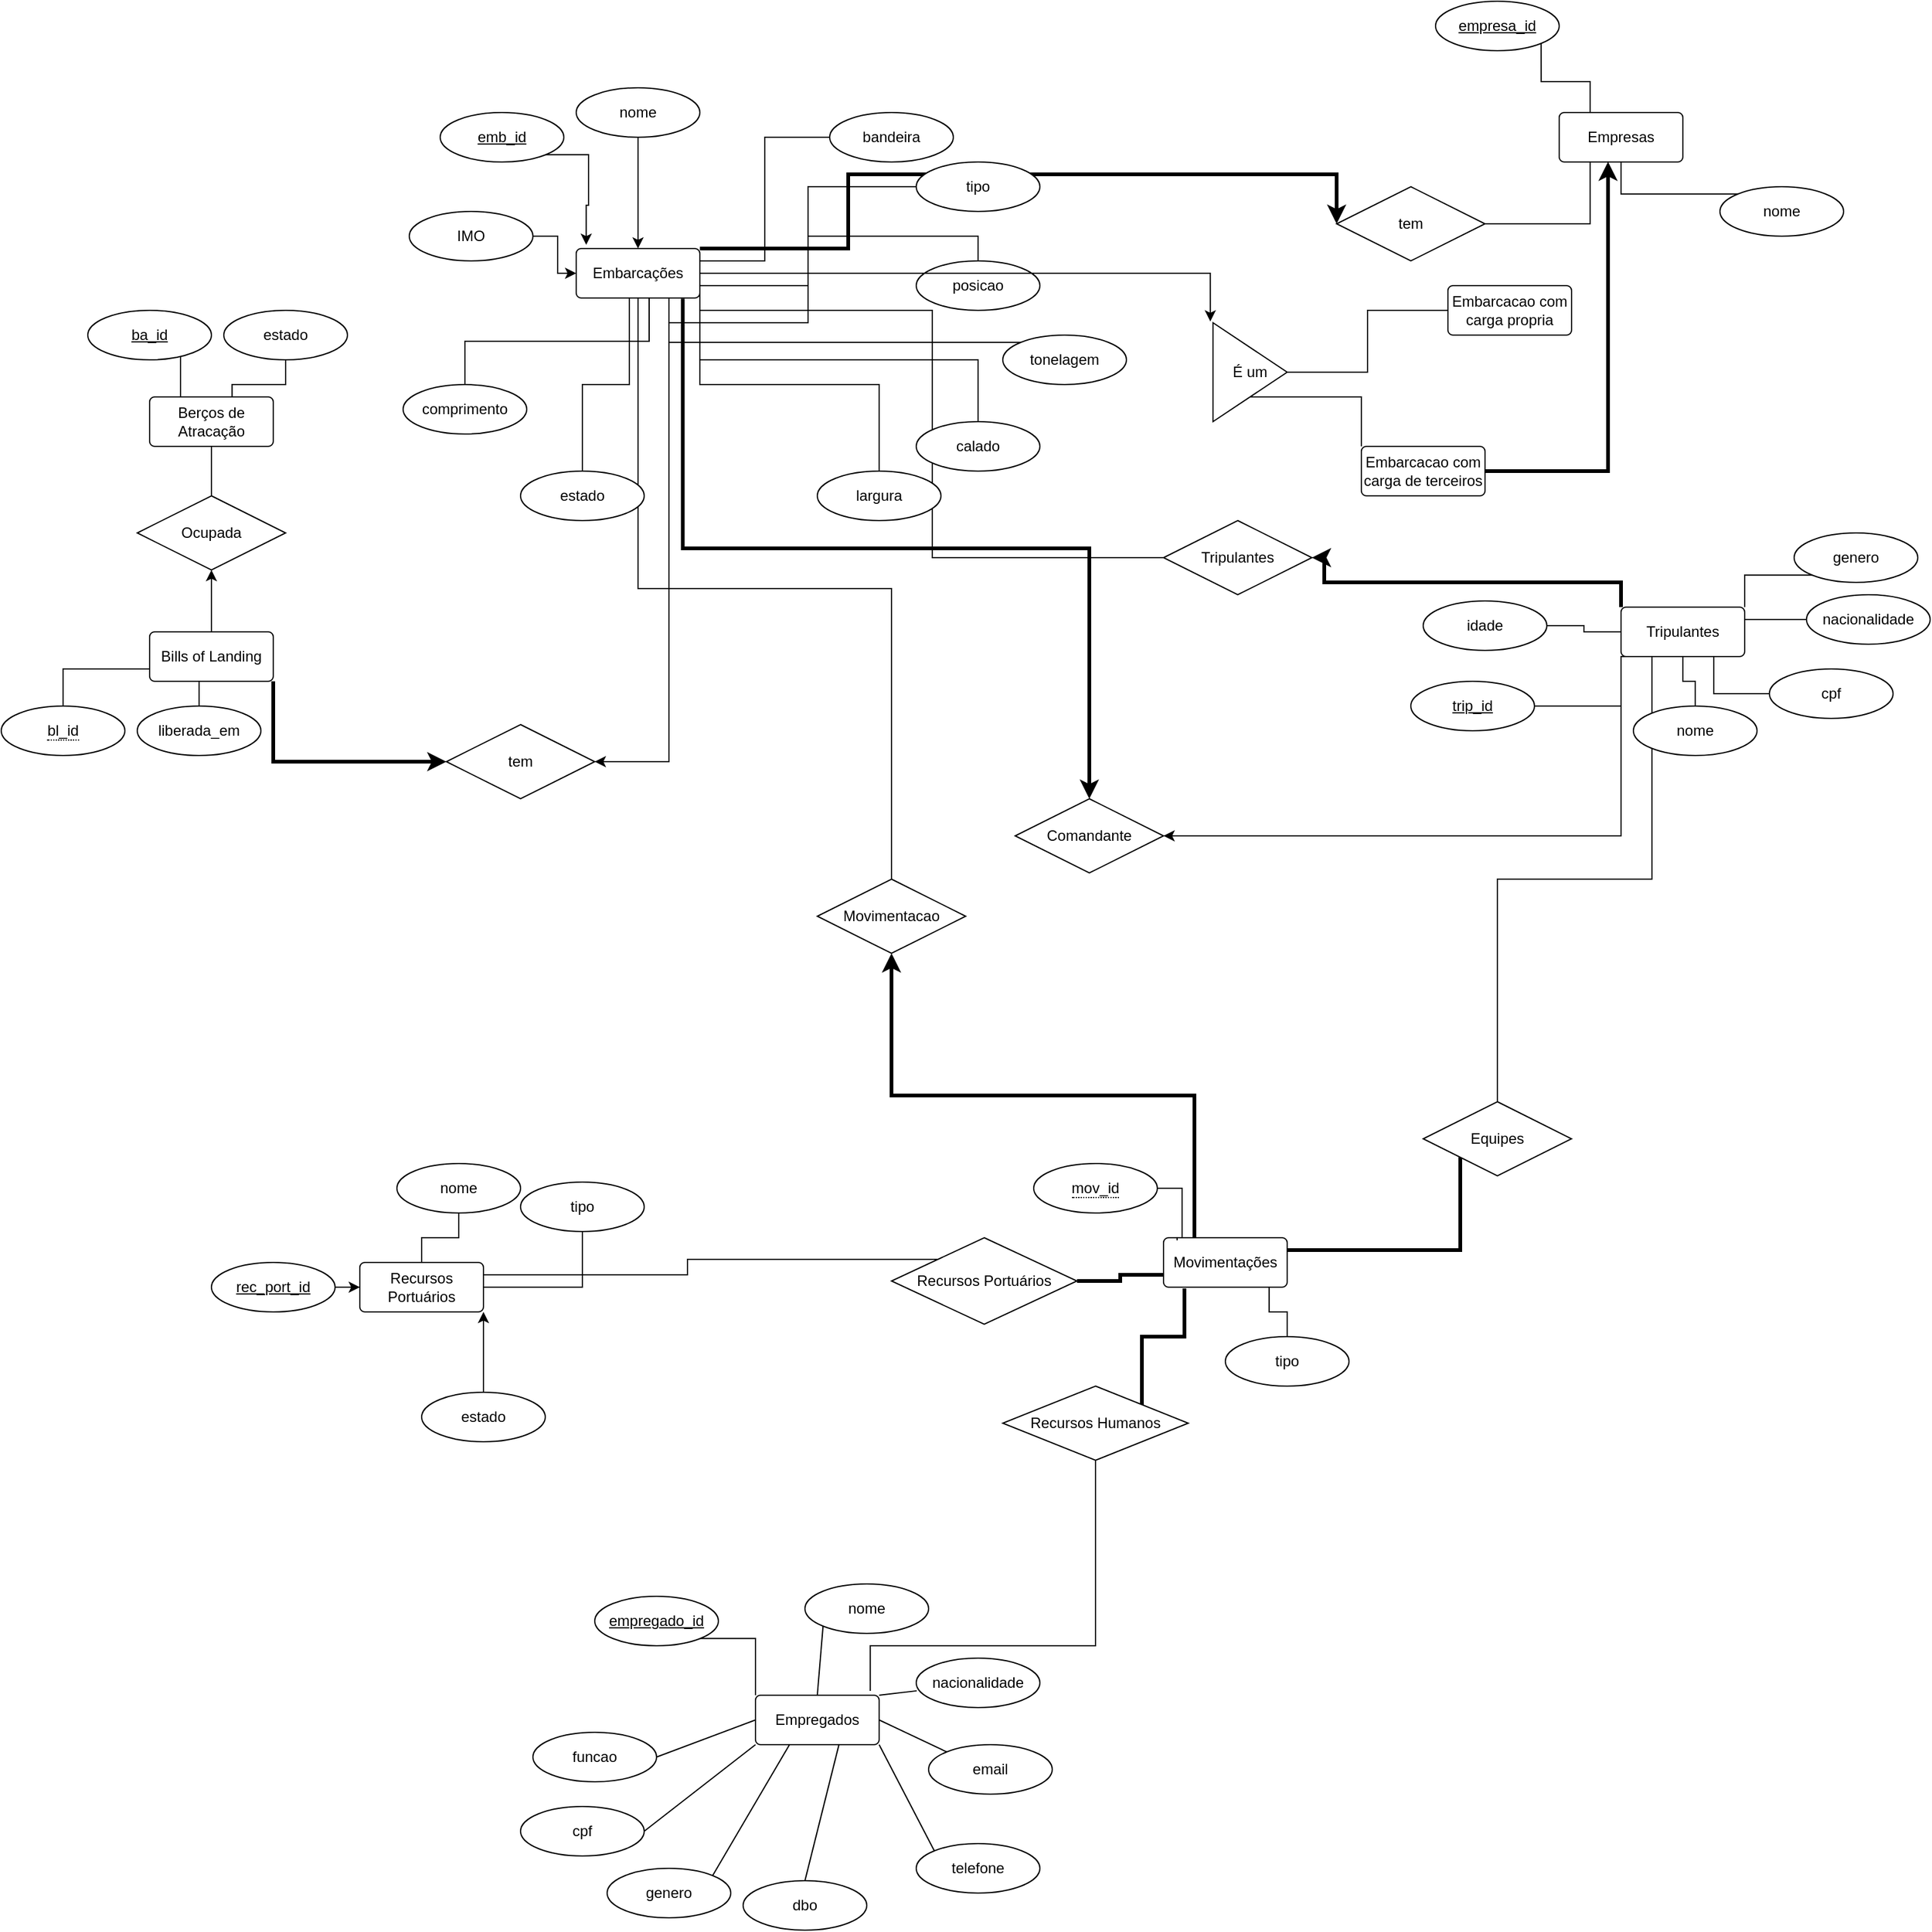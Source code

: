 <mxfile version="22.0.6" type="google">
  <diagram id="R2lEEEUBdFMjLlhIrx00" name="Page-1">
    <mxGraphModel grid="1" page="1" gridSize="10" guides="1" tooltips="1" connect="1" arrows="1" fold="1" pageScale="1" pageWidth="850" pageHeight="1100" math="0" shadow="0" extFonts="Permanent Marker^https://fonts.googleapis.com/css?family=Permanent+Marker">
      <root>
        <mxCell id="0" />
        <mxCell id="1" parent="0" />
        <mxCell id="XcOHarNhl9v1NbZFJxqZ-96" value="" style="group" connectable="0" vertex="1" parent="1">
          <mxGeometry x="210" y="1050" width="360" height="225" as="geometry" />
        </mxCell>
        <mxCell id="XcOHarNhl9v1NbZFJxqZ-82" value="Recursos Portuários" style="rounded=1;arcSize=10;whiteSpace=wrap;html=1;align=center;" vertex="1" parent="XcOHarNhl9v1NbZFJxqZ-96">
          <mxGeometry x="130" y="80" width="100" height="40" as="geometry" />
        </mxCell>
        <mxCell id="ndQAZXRSmygiRCQ2utS4-3" style="edgeStyle=orthogonalEdgeStyle;rounded=0;orthogonalLoop=1;jettySize=auto;html=1;entryX=0;entryY=0.5;entryDx=0;entryDy=0;" edge="1" parent="XcOHarNhl9v1NbZFJxqZ-96" source="XcOHarNhl9v1NbZFJxqZ-86" target="XcOHarNhl9v1NbZFJxqZ-82">
          <mxGeometry relative="1" as="geometry" />
        </mxCell>
        <mxCell id="XcOHarNhl9v1NbZFJxqZ-86" value="rec_port_id" style="ellipse;whiteSpace=wrap;html=1;align=center;fontStyle=4;" vertex="1" parent="XcOHarNhl9v1NbZFJxqZ-96">
          <mxGeometry x="10" y="80" width="100" height="40" as="geometry" />
        </mxCell>
        <mxCell id="XcOHarNhl9v1NbZFJxqZ-93" style="edgeStyle=orthogonalEdgeStyle;rounded=0;orthogonalLoop=1;jettySize=auto;html=1;exitX=0.5;exitY=1;exitDx=0;exitDy=0;entryX=0.5;entryY=0;entryDx=0;entryDy=0;endArrow=none;endFill=0;" edge="1" parent="XcOHarNhl9v1NbZFJxqZ-96" source="XcOHarNhl9v1NbZFJxqZ-88" target="XcOHarNhl9v1NbZFJxqZ-82">
          <mxGeometry relative="1" as="geometry" />
        </mxCell>
        <mxCell id="XcOHarNhl9v1NbZFJxqZ-88" value="nome" style="ellipse;whiteSpace=wrap;html=1;align=center;" vertex="1" parent="XcOHarNhl9v1NbZFJxqZ-96">
          <mxGeometry x="160" width="100" height="40" as="geometry" />
        </mxCell>
        <mxCell id="XcOHarNhl9v1NbZFJxqZ-92" style="edgeStyle=orthogonalEdgeStyle;rounded=0;orthogonalLoop=1;jettySize=auto;html=1;exitX=0.5;exitY=1;exitDx=0;exitDy=0;entryX=1;entryY=0.5;entryDx=0;entryDy=0;endArrow=none;endFill=0;" edge="1" parent="XcOHarNhl9v1NbZFJxqZ-96" source="XcOHarNhl9v1NbZFJxqZ-89" target="XcOHarNhl9v1NbZFJxqZ-82">
          <mxGeometry relative="1" as="geometry" />
        </mxCell>
        <mxCell id="XcOHarNhl9v1NbZFJxqZ-89" value="tipo" style="ellipse;whiteSpace=wrap;html=1;align=center;" vertex="1" parent="XcOHarNhl9v1NbZFJxqZ-96">
          <mxGeometry x="260" y="15" width="100" height="40" as="geometry" />
        </mxCell>
        <mxCell id="ndQAZXRSmygiRCQ2utS4-17" style="edgeStyle=orthogonalEdgeStyle;rounded=0;orthogonalLoop=1;jettySize=auto;html=1;exitX=0.5;exitY=0;exitDx=0;exitDy=0;entryX=1;entryY=1;entryDx=0;entryDy=0;" edge="1" parent="XcOHarNhl9v1NbZFJxqZ-96" source="XcOHarNhl9v1NbZFJxqZ-90" target="XcOHarNhl9v1NbZFJxqZ-82">
          <mxGeometry relative="1" as="geometry" />
        </mxCell>
        <mxCell id="XcOHarNhl9v1NbZFJxqZ-90" value="estado" style="ellipse;whiteSpace=wrap;html=1;align=center;" vertex="1" parent="XcOHarNhl9v1NbZFJxqZ-96">
          <mxGeometry x="180" y="185" width="100" height="40" as="geometry" />
        </mxCell>
        <mxCell id="XcOHarNhl9v1NbZFJxqZ-97" style="edgeStyle=orthogonalEdgeStyle;rounded=0;orthogonalLoop=1;jettySize=auto;html=1;exitX=0;exitY=0;exitDx=0;exitDy=0;entryX=1;entryY=0.25;entryDx=0;entryDy=0;endArrow=none;endFill=0;" edge="1" parent="1" source="XcOHarNhl9v1NbZFJxqZ-81" target="XcOHarNhl9v1NbZFJxqZ-82">
          <mxGeometry relative="1" as="geometry" />
        </mxCell>
        <mxCell id="XcOHarNhl9v1NbZFJxqZ-121" value="" style="group" connectable="0" vertex="1" parent="1">
          <mxGeometry x="470" y="1390" width="430" height="280" as="geometry" />
        </mxCell>
        <mxCell id="XcOHarNhl9v1NbZFJxqZ-98" value="Empregados" style="rounded=1;arcSize=10;whiteSpace=wrap;html=1;align=center;" vertex="1" parent="XcOHarNhl9v1NbZFJxqZ-121">
          <mxGeometry x="190" y="90" width="100" height="40" as="geometry" />
        </mxCell>
        <mxCell id="XcOHarNhl9v1NbZFJxqZ-100" style="edgeStyle=orthogonalEdgeStyle;rounded=0;orthogonalLoop=1;jettySize=auto;html=1;exitX=1;exitY=1;exitDx=0;exitDy=0;entryX=0;entryY=0;entryDx=0;entryDy=0;endArrow=none;endFill=0;" edge="1" parent="XcOHarNhl9v1NbZFJxqZ-121" source="XcOHarNhl9v1NbZFJxqZ-99" target="XcOHarNhl9v1NbZFJxqZ-98">
          <mxGeometry relative="1" as="geometry" />
        </mxCell>
        <mxCell id="XcOHarNhl9v1NbZFJxqZ-99" value="empregado_id" style="ellipse;whiteSpace=wrap;html=1;align=center;fontStyle=4;" vertex="1" parent="XcOHarNhl9v1NbZFJxqZ-121">
          <mxGeometry x="60" y="10" width="100" height="40" as="geometry" />
        </mxCell>
        <mxCell id="XcOHarNhl9v1NbZFJxqZ-101" value="nome" style="ellipse;whiteSpace=wrap;html=1;align=center;" vertex="1" parent="XcOHarNhl9v1NbZFJxqZ-121">
          <mxGeometry x="230" width="100" height="40" as="geometry" />
        </mxCell>
        <mxCell id="XcOHarNhl9v1NbZFJxqZ-103" value="nacionalidade" style="ellipse;whiteSpace=wrap;html=1;align=center;" vertex="1" parent="XcOHarNhl9v1NbZFJxqZ-121">
          <mxGeometry x="320" y="60" width="100" height="40" as="geometry" />
        </mxCell>
        <mxCell id="XcOHarNhl9v1NbZFJxqZ-104" value="email" style="ellipse;whiteSpace=wrap;html=1;align=center;" vertex="1" parent="XcOHarNhl9v1NbZFJxqZ-121">
          <mxGeometry x="330" y="130" width="100" height="40" as="geometry" />
        </mxCell>
        <mxCell id="XcOHarNhl9v1NbZFJxqZ-105" value="telefone" style="ellipse;whiteSpace=wrap;html=1;align=center;" vertex="1" parent="XcOHarNhl9v1NbZFJxqZ-121">
          <mxGeometry x="320" y="210" width="100" height="40" as="geometry" />
        </mxCell>
        <mxCell id="XcOHarNhl9v1NbZFJxqZ-106" value="dbo" style="ellipse;whiteSpace=wrap;html=1;align=center;" vertex="1" parent="XcOHarNhl9v1NbZFJxqZ-121">
          <mxGeometry x="180" y="240" width="100" height="40" as="geometry" />
        </mxCell>
        <mxCell id="XcOHarNhl9v1NbZFJxqZ-107" value="genero" style="ellipse;whiteSpace=wrap;html=1;align=center;" vertex="1" parent="XcOHarNhl9v1NbZFJxqZ-121">
          <mxGeometry x="70" y="230" width="100" height="40" as="geometry" />
        </mxCell>
        <mxCell id="XcOHarNhl9v1NbZFJxqZ-108" value="cpf" style="ellipse;whiteSpace=wrap;html=1;align=center;" vertex="1" parent="XcOHarNhl9v1NbZFJxqZ-121">
          <mxGeometry y="180" width="100" height="40" as="geometry" />
        </mxCell>
        <mxCell id="XcOHarNhl9v1NbZFJxqZ-109" value="funcao" style="ellipse;whiteSpace=wrap;html=1;align=center;" vertex="1" parent="XcOHarNhl9v1NbZFJxqZ-121">
          <mxGeometry x="10" y="120" width="100" height="40" as="geometry" />
        </mxCell>
        <mxCell id="XcOHarNhl9v1NbZFJxqZ-110" value="" style="endArrow=none;html=1;rounded=0;exitX=0.5;exitY=0;exitDx=0;exitDy=0;entryX=0;entryY=1;entryDx=0;entryDy=0;" edge="1" parent="XcOHarNhl9v1NbZFJxqZ-121" source="XcOHarNhl9v1NbZFJxqZ-98" target="XcOHarNhl9v1NbZFJxqZ-101">
          <mxGeometry width="50" height="50" relative="1" as="geometry">
            <mxPoint x="290" y="30" as="sourcePoint" />
            <mxPoint x="340" y="-20" as="targetPoint" />
          </mxGeometry>
        </mxCell>
        <mxCell id="XcOHarNhl9v1NbZFJxqZ-113" value="" style="endArrow=none;html=1;rounded=0;exitX=1;exitY=0;exitDx=0;exitDy=0;entryX=0.004;entryY=0.661;entryDx=0;entryDy=0;entryPerimeter=0;" edge="1" parent="XcOHarNhl9v1NbZFJxqZ-121" source="XcOHarNhl9v1NbZFJxqZ-98" target="XcOHarNhl9v1NbZFJxqZ-103">
          <mxGeometry width="50" height="50" relative="1" as="geometry">
            <mxPoint x="290" y="30" as="sourcePoint" />
            <mxPoint x="340" y="-20" as="targetPoint" />
          </mxGeometry>
        </mxCell>
        <mxCell id="XcOHarNhl9v1NbZFJxqZ-115" value="" style="endArrow=none;html=1;rounded=0;exitX=1;exitY=0.5;exitDx=0;exitDy=0;entryX=0;entryY=0;entryDx=0;entryDy=0;" edge="1" parent="XcOHarNhl9v1NbZFJxqZ-121" source="XcOHarNhl9v1NbZFJxqZ-98" target="XcOHarNhl9v1NbZFJxqZ-104">
          <mxGeometry width="50" height="50" relative="1" as="geometry">
            <mxPoint x="300" y="100" as="sourcePoint" />
            <mxPoint x="330" y="96" as="targetPoint" />
          </mxGeometry>
        </mxCell>
        <mxCell id="XcOHarNhl9v1NbZFJxqZ-116" value="" style="endArrow=none;html=1;rounded=0;exitX=1;exitY=0.5;exitDx=0;exitDy=0;entryX=0;entryY=0;entryDx=0;entryDy=0;" edge="1" parent="XcOHarNhl9v1NbZFJxqZ-121" target="XcOHarNhl9v1NbZFJxqZ-105">
          <mxGeometry width="50" height="50" relative="1" as="geometry">
            <mxPoint x="290" y="130" as="sourcePoint" />
            <mxPoint x="345" y="156" as="targetPoint" />
          </mxGeometry>
        </mxCell>
        <mxCell id="XcOHarNhl9v1NbZFJxqZ-117" value="" style="endArrow=none;html=1;rounded=0;exitX=1;exitY=0.5;exitDx=0;exitDy=0;entryX=0.5;entryY=0;entryDx=0;entryDy=0;" edge="1" parent="XcOHarNhl9v1NbZFJxqZ-121" target="XcOHarNhl9v1NbZFJxqZ-106">
          <mxGeometry width="50" height="50" relative="1" as="geometry">
            <mxPoint x="257.5" y="130" as="sourcePoint" />
            <mxPoint x="302.5" y="216" as="targetPoint" />
          </mxGeometry>
        </mxCell>
        <mxCell id="XcOHarNhl9v1NbZFJxqZ-118" value="" style="endArrow=none;html=1;rounded=0;exitX=1;exitY=0.5;exitDx=0;exitDy=0;entryX=1;entryY=0;entryDx=0;entryDy=0;" edge="1" parent="XcOHarNhl9v1NbZFJxqZ-121" target="XcOHarNhl9v1NbZFJxqZ-107">
          <mxGeometry width="50" height="50" relative="1" as="geometry">
            <mxPoint x="217.5" y="130" as="sourcePoint" />
            <mxPoint x="200" y="240" as="targetPoint" />
          </mxGeometry>
        </mxCell>
        <mxCell id="XcOHarNhl9v1NbZFJxqZ-119" value="" style="endArrow=none;html=1;rounded=0;exitX=1;exitY=0.5;exitDx=0;exitDy=0;entryX=1;entryY=0.5;entryDx=0;entryDy=0;" edge="1" parent="XcOHarNhl9v1NbZFJxqZ-121" target="XcOHarNhl9v1NbZFJxqZ-108">
          <mxGeometry width="50" height="50" relative="1" as="geometry">
            <mxPoint x="190" y="130" as="sourcePoint" />
            <mxPoint x="124.5" y="229" as="targetPoint" />
          </mxGeometry>
        </mxCell>
        <mxCell id="XcOHarNhl9v1NbZFJxqZ-120" value="" style="endArrow=none;html=1;rounded=0;exitX=1;exitY=0.5;exitDx=0;exitDy=0;entryX=1;entryY=0.5;entryDx=0;entryDy=0;" edge="1" parent="XcOHarNhl9v1NbZFJxqZ-121" target="XcOHarNhl9v1NbZFJxqZ-109">
          <mxGeometry width="50" height="50" relative="1" as="geometry">
            <mxPoint x="190" y="110" as="sourcePoint" />
            <mxPoint x="100" y="180" as="targetPoint" />
          </mxGeometry>
        </mxCell>
        <mxCell id="XcOHarNhl9v1NbZFJxqZ-122" style="edgeStyle=orthogonalEdgeStyle;rounded=0;orthogonalLoop=1;jettySize=auto;html=1;exitX=0.5;exitY=1;exitDx=0;exitDy=0;entryX=0.928;entryY=-0.089;entryDx=0;entryDy=0;entryPerimeter=0;endArrow=none;endFill=0;" edge="1" parent="1" source="XcOHarNhl9v1NbZFJxqZ-83" target="XcOHarNhl9v1NbZFJxqZ-98">
          <mxGeometry relative="1" as="geometry">
            <Array as="points">
              <mxPoint x="935" y="1440" />
              <mxPoint x="753" y="1440" />
            </Array>
          </mxGeometry>
        </mxCell>
        <mxCell id="q85OYb89AAFOKAMzmCl3-6" style="edgeStyle=orthogonalEdgeStyle;rounded=0;orthogonalLoop=1;jettySize=auto;html=1;exitX=0.75;exitY=1;exitDx=0;exitDy=0;entryX=1;entryY=0.5;entryDx=0;entryDy=0;endArrow=classic;endFill=1;" edge="1" parent="1" source="XcOHarNhl9v1NbZFJxqZ-22" target="q85OYb89AAFOKAMzmCl3-5">
          <mxGeometry relative="1" as="geometry" />
        </mxCell>
        <mxCell id="q85OYb89AAFOKAMzmCl3-28" style="edgeStyle=orthogonalEdgeStyle;rounded=0;orthogonalLoop=1;jettySize=auto;html=1;exitX=1;exitY=0;exitDx=0;exitDy=0;entryX=0;entryY=0.5;entryDx=0;entryDy=0;strokeWidth=3;" edge="1" parent="1" source="XcOHarNhl9v1NbZFJxqZ-22" target="q85OYb89AAFOKAMzmCl3-27">
          <mxGeometry relative="1" as="geometry">
            <Array as="points">
              <mxPoint x="735" y="250" />
              <mxPoint x="1130" y="250" />
            </Array>
          </mxGeometry>
        </mxCell>
        <mxCell id="q85OYb89AAFOKAMzmCl3-40" style="edgeStyle=orthogonalEdgeStyle;rounded=0;orthogonalLoop=1;jettySize=auto;html=1;exitX=1;exitY=0.5;exitDx=0;exitDy=0;entryX=0;entryY=0.5;entryDx=0;entryDy=0;endArrow=none;endFill=0;" edge="1" parent="1" source="XcOHarNhl9v1NbZFJxqZ-22" target="q85OYb89AAFOKAMzmCl3-37">
          <mxGeometry relative="1" as="geometry">
            <Array as="points">
              <mxPoint x="615" y="360" />
              <mxPoint x="803" y="360" />
              <mxPoint x="803" y="560" />
            </Array>
          </mxGeometry>
        </mxCell>
        <mxCell id="q85OYb89AAFOKAMzmCl3-45" style="edgeStyle=orthogonalEdgeStyle;rounded=0;orthogonalLoop=1;jettySize=auto;html=1;exitX=0.5;exitY=1;exitDx=0;exitDy=0;entryX=0.5;entryY=0;entryDx=0;entryDy=0;endArrow=none;endFill=0;" edge="1" parent="1" source="XcOHarNhl9v1NbZFJxqZ-22" target="q85OYb89AAFOKAMzmCl3-41">
          <mxGeometry relative="1" as="geometry" />
        </mxCell>
        <mxCell id="XcOHarNhl9v1NbZFJxqZ-22" value="Embarcações" style="rounded=1;arcSize=10;whiteSpace=wrap;html=1;align=center;" vertex="1" parent="1">
          <mxGeometry x="515" y="310" width="100" height="40" as="geometry" />
        </mxCell>
        <mxCell id="XcOHarNhl9v1NbZFJxqZ-23" value="emb_id" style="ellipse;whiteSpace=wrap;html=1;align=center;fontStyle=4;" vertex="1" parent="1">
          <mxGeometry x="405" y="200" width="100" height="40" as="geometry" />
        </mxCell>
        <mxCell id="ndQAZXRSmygiRCQ2utS4-6" style="edgeStyle=orthogonalEdgeStyle;rounded=0;orthogonalLoop=1;jettySize=auto;html=1;exitX=0.5;exitY=1;exitDx=0;exitDy=0;entryX=0.5;entryY=0;entryDx=0;entryDy=0;" edge="1" parent="1" source="XcOHarNhl9v1NbZFJxqZ-24" target="XcOHarNhl9v1NbZFJxqZ-22">
          <mxGeometry relative="1" as="geometry" />
        </mxCell>
        <mxCell id="XcOHarNhl9v1NbZFJxqZ-24" value="nome" style="ellipse;whiteSpace=wrap;html=1;align=center;" vertex="1" parent="1">
          <mxGeometry x="515" y="180" width="100" height="40" as="geometry" />
        </mxCell>
        <mxCell id="ndQAZXRSmygiRCQ2utS4-4" style="edgeStyle=orthogonalEdgeStyle;rounded=0;orthogonalLoop=1;jettySize=auto;html=1;exitX=1;exitY=0.5;exitDx=0;exitDy=0;entryX=0;entryY=0.5;entryDx=0;entryDy=0;" edge="1" parent="1" source="XcOHarNhl9v1NbZFJxqZ-25" target="XcOHarNhl9v1NbZFJxqZ-22">
          <mxGeometry relative="1" as="geometry" />
        </mxCell>
        <mxCell id="XcOHarNhl9v1NbZFJxqZ-25" value="IMO" style="ellipse;whiteSpace=wrap;html=1;align=center;" vertex="1" parent="1">
          <mxGeometry x="380" y="280" width="100" height="40" as="geometry" />
        </mxCell>
        <mxCell id="XcOHarNhl9v1NbZFJxqZ-34" style="edgeStyle=orthogonalEdgeStyle;rounded=0;orthogonalLoop=1;jettySize=auto;html=1;exitX=0;exitY=0.5;exitDx=0;exitDy=0;entryX=1;entryY=0.25;entryDx=0;entryDy=0;endArrow=none;endFill=0;" edge="1" parent="1" source="XcOHarNhl9v1NbZFJxqZ-27" target="XcOHarNhl9v1NbZFJxqZ-22">
          <mxGeometry relative="1" as="geometry" />
        </mxCell>
        <mxCell id="XcOHarNhl9v1NbZFJxqZ-27" value="bandeira" style="ellipse;whiteSpace=wrap;html=1;align=center;" vertex="1" parent="1">
          <mxGeometry x="720" y="200" width="100" height="40" as="geometry" />
        </mxCell>
        <mxCell id="XcOHarNhl9v1NbZFJxqZ-35" style="edgeStyle=orthogonalEdgeStyle;rounded=0;orthogonalLoop=1;jettySize=auto;html=1;exitX=0;exitY=0.5;exitDx=0;exitDy=0;entryX=1;entryY=0.75;entryDx=0;entryDy=0;endArrow=none;endFill=0;" edge="1" parent="1" source="XcOHarNhl9v1NbZFJxqZ-29" target="XcOHarNhl9v1NbZFJxqZ-22">
          <mxGeometry relative="1" as="geometry" />
        </mxCell>
        <mxCell id="XcOHarNhl9v1NbZFJxqZ-29" value="tipo" style="ellipse;whiteSpace=wrap;html=1;align=center;" vertex="1" parent="1">
          <mxGeometry x="790" y="240" width="100" height="40" as="geometry" />
        </mxCell>
        <mxCell id="XcOHarNhl9v1NbZFJxqZ-36" style="edgeStyle=orthogonalEdgeStyle;rounded=0;orthogonalLoop=1;jettySize=auto;html=1;exitX=0.5;exitY=0;exitDx=0;exitDy=0;entryX=0.75;entryY=1;entryDx=0;entryDy=0;endArrow=none;endFill=0;" edge="1" parent="1" source="XcOHarNhl9v1NbZFJxqZ-30" target="XcOHarNhl9v1NbZFJxqZ-22">
          <mxGeometry relative="1" as="geometry" />
        </mxCell>
        <mxCell id="XcOHarNhl9v1NbZFJxqZ-30" value="posicao" style="ellipse;whiteSpace=wrap;html=1;align=center;" vertex="1" parent="1">
          <mxGeometry x="790" y="320" width="100" height="40" as="geometry" />
        </mxCell>
        <mxCell id="XcOHarNhl9v1NbZFJxqZ-39" value="estado" style="ellipse;whiteSpace=wrap;html=1;align=center;" vertex="1" parent="1">
          <mxGeometry x="470" y="490" width="100" height="40" as="geometry" />
        </mxCell>
        <mxCell id="XcOHarNhl9v1NbZFJxqZ-40" style="edgeStyle=orthogonalEdgeStyle;rounded=0;orthogonalLoop=1;jettySize=auto;html=1;exitX=0.5;exitY=0;exitDx=0;exitDy=0;entryX=0.43;entryY=1;entryDx=0;entryDy=0;entryPerimeter=0;endArrow=none;endFill=0;" edge="1" parent="1" source="XcOHarNhl9v1NbZFJxqZ-39" target="XcOHarNhl9v1NbZFJxqZ-22">
          <mxGeometry relative="1" as="geometry" />
        </mxCell>
        <mxCell id="XcOHarNhl9v1NbZFJxqZ-41" value="comprimento" style="ellipse;whiteSpace=wrap;html=1;align=center;" vertex="1" parent="1">
          <mxGeometry x="375" y="420" width="100" height="40" as="geometry" />
        </mxCell>
        <mxCell id="XcOHarNhl9v1NbZFJxqZ-43" style="edgeStyle=orthogonalEdgeStyle;rounded=0;orthogonalLoop=1;jettySize=auto;html=1;exitX=0.5;exitY=0;exitDx=0;exitDy=0;entryX=0.59;entryY=1;entryDx=0;entryDy=0;entryPerimeter=0;endArrow=none;endFill=0;" edge="1" parent="1" source="XcOHarNhl9v1NbZFJxqZ-41" target="XcOHarNhl9v1NbZFJxqZ-22">
          <mxGeometry relative="1" as="geometry" />
        </mxCell>
        <mxCell id="XcOHarNhl9v1NbZFJxqZ-45" style="edgeStyle=orthogonalEdgeStyle;rounded=0;orthogonalLoop=1;jettySize=auto;html=1;exitX=0.5;exitY=0;exitDx=0;exitDy=0;entryX=1;entryY=1;entryDx=0;entryDy=0;endArrow=none;endFill=0;" edge="1" parent="1" source="XcOHarNhl9v1NbZFJxqZ-44" target="XcOHarNhl9v1NbZFJxqZ-22">
          <mxGeometry relative="1" as="geometry" />
        </mxCell>
        <mxCell id="XcOHarNhl9v1NbZFJxqZ-44" value="largura" style="ellipse;whiteSpace=wrap;html=1;align=center;" vertex="1" parent="1">
          <mxGeometry x="710" y="490" width="100" height="40" as="geometry" />
        </mxCell>
        <mxCell id="XcOHarNhl9v1NbZFJxqZ-47" style="edgeStyle=orthogonalEdgeStyle;rounded=0;orthogonalLoop=1;jettySize=auto;html=1;exitX=0.5;exitY=0;exitDx=0;exitDy=0;entryX=1;entryY=1;entryDx=0;entryDy=0;endArrow=none;endFill=0;" edge="1" parent="1" source="XcOHarNhl9v1NbZFJxqZ-46" target="XcOHarNhl9v1NbZFJxqZ-22">
          <mxGeometry relative="1" as="geometry" />
        </mxCell>
        <mxCell id="XcOHarNhl9v1NbZFJxqZ-46" value="calado" style="ellipse;whiteSpace=wrap;html=1;align=center;" vertex="1" parent="1">
          <mxGeometry x="790" y="450" width="100" height="40" as="geometry" />
        </mxCell>
        <mxCell id="XcOHarNhl9v1NbZFJxqZ-49" style="edgeStyle=orthogonalEdgeStyle;rounded=0;orthogonalLoop=1;jettySize=auto;html=1;exitX=0;exitY=0;exitDx=0;exitDy=0;entryX=0.75;entryY=1;entryDx=0;entryDy=0;endArrow=none;endFill=0;" edge="1" parent="1" source="XcOHarNhl9v1NbZFJxqZ-48" target="XcOHarNhl9v1NbZFJxqZ-22">
          <mxGeometry relative="1" as="geometry" />
        </mxCell>
        <mxCell id="XcOHarNhl9v1NbZFJxqZ-48" value="tonelagem" style="ellipse;whiteSpace=wrap;html=1;align=center;" vertex="1" parent="1">
          <mxGeometry x="860" y="380" width="100" height="40" as="geometry" />
        </mxCell>
        <mxCell id="q85OYb89AAFOKAMzmCl3-5" value="tem" style="shape=rhombus;perimeter=rhombusPerimeter;whiteSpace=wrap;html=1;align=center;" vertex="1" parent="1">
          <mxGeometry x="410" y="695" width="120" height="60" as="geometry" />
        </mxCell>
        <mxCell id="XcOHarNhl9v1NbZFJxqZ-1" value="Berços de Atracação" style="rounded=1;arcSize=10;whiteSpace=wrap;html=1;align=center;" vertex="1" parent="1">
          <mxGeometry x="170" y="430" width="100" height="40" as="geometry" />
        </mxCell>
        <mxCell id="XcOHarNhl9v1NbZFJxqZ-13" style="edgeStyle=orthogonalEdgeStyle;rounded=0;orthogonalLoop=1;jettySize=auto;html=1;exitX=1;exitY=1;exitDx=0;exitDy=0;entryX=0.25;entryY=0;entryDx=0;entryDy=0;endArrow=none;endFill=0;" edge="1" parent="1" source="XcOHarNhl9v1NbZFJxqZ-2" target="XcOHarNhl9v1NbZFJxqZ-1">
          <mxGeometry relative="1" as="geometry" />
        </mxCell>
        <mxCell id="XcOHarNhl9v1NbZFJxqZ-2" value="ba_id" style="ellipse;whiteSpace=wrap;html=1;align=center;fontStyle=4;" vertex="1" parent="1">
          <mxGeometry x="120" y="360" width="100" height="40" as="geometry" />
        </mxCell>
        <mxCell id="XcOHarNhl9v1NbZFJxqZ-4" value="estado" style="ellipse;whiteSpace=wrap;html=1;align=center;" vertex="1" parent="1">
          <mxGeometry x="230" y="360" width="100" height="40" as="geometry" />
        </mxCell>
        <mxCell id="XcOHarNhl9v1NbZFJxqZ-6" value="Bills of Landing" style="rounded=1;arcSize=10;whiteSpace=wrap;html=1;align=center;" vertex="1" parent="1">
          <mxGeometry x="170" y="620" width="100" height="40" as="geometry" />
        </mxCell>
        <mxCell id="XcOHarNhl9v1NbZFJxqZ-8" style="edgeStyle=orthogonalEdgeStyle;rounded=0;orthogonalLoop=1;jettySize=auto;html=1;exitX=0.5;exitY=0;exitDx=0;exitDy=0;entryX=0.75;entryY=1;entryDx=0;entryDy=0;endArrow=none;endFill=0;" edge="1" parent="1" source="XcOHarNhl9v1NbZFJxqZ-7" target="XcOHarNhl9v1NbZFJxqZ-6">
          <mxGeometry relative="1" as="geometry" />
        </mxCell>
        <mxCell id="XcOHarNhl9v1NbZFJxqZ-7" value="liberada_em" style="ellipse;whiteSpace=wrap;html=1;align=center;" vertex="1" parent="1">
          <mxGeometry x="160" y="680" width="100" height="40" as="geometry" />
        </mxCell>
        <mxCell id="XcOHarNhl9v1NbZFJxqZ-9" value="Ocupada" style="shape=rhombus;perimeter=rhombusPerimeter;whiteSpace=wrap;html=1;align=center;" vertex="1" parent="1">
          <mxGeometry x="160" y="510" width="120" height="60" as="geometry" />
        </mxCell>
        <mxCell id="XcOHarNhl9v1NbZFJxqZ-20" style="edgeStyle=orthogonalEdgeStyle;rounded=0;orthogonalLoop=1;jettySize=auto;html=1;exitX=0.5;exitY=1;exitDx=0;exitDy=0;entryX=0.5;entryY=0;entryDx=0;entryDy=0;endArrow=none;endFill=0;" edge="1" parent="1" source="XcOHarNhl9v1NbZFJxqZ-1" target="XcOHarNhl9v1NbZFJxqZ-9">
          <mxGeometry relative="1" as="geometry" />
        </mxCell>
        <mxCell id="XcOHarNhl9v1NbZFJxqZ-19" style="edgeStyle=orthogonalEdgeStyle;rounded=0;orthogonalLoop=1;jettySize=auto;html=1;exitX=0.5;exitY=0;exitDx=0;exitDy=0;entryX=0.5;entryY=1;entryDx=0;entryDy=0;" edge="1" parent="1" source="XcOHarNhl9v1NbZFJxqZ-6" target="XcOHarNhl9v1NbZFJxqZ-9">
          <mxGeometry relative="1" as="geometry" />
        </mxCell>
        <mxCell id="XcOHarNhl9v1NbZFJxqZ-14" style="edgeStyle=orthogonalEdgeStyle;rounded=0;orthogonalLoop=1;jettySize=auto;html=1;exitX=0.5;exitY=1;exitDx=0;exitDy=0;entryX=0.667;entryY=-0.004;entryDx=0;entryDy=0;entryPerimeter=0;endArrow=none;endFill=0;" edge="1" parent="1" source="XcOHarNhl9v1NbZFJxqZ-4" target="XcOHarNhl9v1NbZFJxqZ-1">
          <mxGeometry relative="1" as="geometry" />
        </mxCell>
        <mxCell id="XcOHarNhl9v1NbZFJxqZ-16" style="edgeStyle=orthogonalEdgeStyle;rounded=0;orthogonalLoop=1;jettySize=auto;html=1;exitX=0.5;exitY=0;exitDx=0;exitDy=0;entryX=0;entryY=0.75;entryDx=0;entryDy=0;endArrow=none;endFill=0;" edge="1" parent="1" source="XcOHarNhl9v1NbZFJxqZ-15" target="XcOHarNhl9v1NbZFJxqZ-6">
          <mxGeometry relative="1" as="geometry" />
        </mxCell>
        <mxCell id="XcOHarNhl9v1NbZFJxqZ-15" value="&lt;span style=&quot;border-bottom: 1px dotted&quot;&gt;bl_id&lt;/span&gt;" style="ellipse;whiteSpace=wrap;html=1;align=center;" vertex="1" parent="1">
          <mxGeometry x="50" y="680" width="100" height="40" as="geometry" />
        </mxCell>
        <mxCell id="XcOHarNhl9v1NbZFJxqZ-18" style="edgeStyle=orthogonalEdgeStyle;rounded=0;orthogonalLoop=1;jettySize=auto;html=1;exitX=0;exitY=0.5;exitDx=0;exitDy=0;entryX=1;entryY=1;entryDx=0;entryDy=0;endArrow=none;endFill=0;startArrow=classic;startFill=1;strokeWidth=3;" edge="1" parent="1" source="q85OYb89AAFOKAMzmCl3-5" target="XcOHarNhl9v1NbZFJxqZ-6">
          <mxGeometry relative="1" as="geometry">
            <mxPoint x="330" y="680" as="sourcePoint" />
          </mxGeometry>
        </mxCell>
        <mxCell id="q85OYb89AAFOKAMzmCl3-19" value="Comandante" style="shape=rhombus;perimeter=rhombusPerimeter;whiteSpace=wrap;html=1;align=center;" vertex="1" parent="1">
          <mxGeometry x="870" y="755" width="120" height="60" as="geometry" />
        </mxCell>
        <mxCell id="q85OYb89AAFOKAMzmCl3-20" style="edgeStyle=orthogonalEdgeStyle;rounded=0;orthogonalLoop=1;jettySize=auto;html=1;exitX=0.5;exitY=0;exitDx=0;exitDy=0;entryX=0.862;entryY=1.017;entryDx=0;entryDy=0;entryPerimeter=0;endArrow=none;endFill=0;startArrow=classic;startFill=1;strokeWidth=3;" edge="1" parent="1" source="q85OYb89AAFOKAMzmCl3-19" target="XcOHarNhl9v1NbZFJxqZ-22">
          <mxGeometry relative="1" as="geometry" />
        </mxCell>
        <mxCell id="q85OYb89AAFOKAMzmCl3-29" style="edgeStyle=orthogonalEdgeStyle;rounded=0;orthogonalLoop=1;jettySize=auto;html=1;exitX=0.25;exitY=1;exitDx=0;exitDy=0;entryX=1;entryY=0.5;entryDx=0;entryDy=0;endArrow=none;endFill=0;" edge="1" parent="1" source="q85OYb89AAFOKAMzmCl3-22" target="q85OYb89AAFOKAMzmCl3-27">
          <mxGeometry relative="1" as="geometry" />
        </mxCell>
        <mxCell id="q85OYb89AAFOKAMzmCl3-22" value="Empresas" style="rounded=1;arcSize=10;whiteSpace=wrap;html=1;align=center;" vertex="1" parent="1">
          <mxGeometry x="1310" y="200" width="100" height="40" as="geometry" />
        </mxCell>
        <mxCell id="q85OYb89AAFOKAMzmCl3-26" style="edgeStyle=orthogonalEdgeStyle;rounded=0;orthogonalLoop=1;jettySize=auto;html=1;exitX=0;exitY=0;exitDx=0;exitDy=0;endArrow=none;endFill=0;" edge="1" parent="1" source="q85OYb89AAFOKAMzmCl3-23" target="q85OYb89AAFOKAMzmCl3-22">
          <mxGeometry relative="1" as="geometry" />
        </mxCell>
        <mxCell id="q85OYb89AAFOKAMzmCl3-23" value="nome" style="ellipse;whiteSpace=wrap;html=1;align=center;" vertex="1" parent="1">
          <mxGeometry x="1440" y="260" width="100" height="40" as="geometry" />
        </mxCell>
        <mxCell id="q85OYb89AAFOKAMzmCl3-25" style="edgeStyle=orthogonalEdgeStyle;rounded=0;orthogonalLoop=1;jettySize=auto;html=1;exitX=1;exitY=1;exitDx=0;exitDy=0;entryX=0.25;entryY=0;entryDx=0;entryDy=0;endArrow=none;endFill=0;" edge="1" parent="1" source="q85OYb89AAFOKAMzmCl3-24" target="q85OYb89AAFOKAMzmCl3-22">
          <mxGeometry relative="1" as="geometry" />
        </mxCell>
        <mxCell id="q85OYb89AAFOKAMzmCl3-24" value="empresa_id" style="ellipse;whiteSpace=wrap;html=1;align=center;fontStyle=4;" vertex="1" parent="1">
          <mxGeometry x="1210" y="110" width="100" height="40" as="geometry" />
        </mxCell>
        <mxCell id="q85OYb89AAFOKAMzmCl3-27" value="tem" style="shape=rhombus;perimeter=rhombusPerimeter;whiteSpace=wrap;html=1;align=center;" vertex="1" parent="1">
          <mxGeometry x="1130" y="260" width="120" height="60" as="geometry" />
        </mxCell>
        <mxCell id="q85OYb89AAFOKAMzmCl3-33" style="edgeStyle=orthogonalEdgeStyle;rounded=0;orthogonalLoop=1;jettySize=auto;html=1;exitX=1;exitY=0.5;exitDx=0;exitDy=0;entryX=0;entryY=0.5;entryDx=0;entryDy=0;endArrow=none;endFill=0;" edge="1" parent="1" source="q85OYb89AAFOKAMzmCl3-30" target="q85OYb89AAFOKAMzmCl3-32">
          <mxGeometry relative="1" as="geometry" />
        </mxCell>
        <mxCell id="q85OYb89AAFOKAMzmCl3-35" style="edgeStyle=orthogonalEdgeStyle;rounded=0;orthogonalLoop=1;jettySize=auto;html=1;exitX=0.5;exitY=1;exitDx=0;exitDy=0;entryX=0;entryY=0;entryDx=0;entryDy=0;endArrow=none;endFill=0;" edge="1" parent="1" source="q85OYb89AAFOKAMzmCl3-30" target="q85OYb89AAFOKAMzmCl3-34">
          <mxGeometry relative="1" as="geometry" />
        </mxCell>
        <mxCell id="q85OYb89AAFOKAMzmCl3-30" value="É um" style="triangle;whiteSpace=wrap;html=1;rotation=0;" vertex="1" parent="1">
          <mxGeometry x="1030" y="370" width="60" height="80" as="geometry" />
        </mxCell>
        <mxCell id="q85OYb89AAFOKAMzmCl3-31" style="edgeStyle=orthogonalEdgeStyle;rounded=0;orthogonalLoop=1;jettySize=auto;html=1;exitX=1;exitY=0.5;exitDx=0;exitDy=0;entryX=-0.036;entryY=-0.013;entryDx=0;entryDy=0;entryPerimeter=0;" edge="1" parent="1" source="XcOHarNhl9v1NbZFJxqZ-22" target="q85OYb89AAFOKAMzmCl3-30">
          <mxGeometry relative="1" as="geometry" />
        </mxCell>
        <mxCell id="q85OYb89AAFOKAMzmCl3-32" value="Embarcacao com carga propria" style="rounded=1;arcSize=10;whiteSpace=wrap;html=1;align=center;" vertex="1" parent="1">
          <mxGeometry x="1220" y="340" width="100" height="40" as="geometry" />
        </mxCell>
        <mxCell id="q85OYb89AAFOKAMzmCl3-34" value="Embarcacao com carga de terceiros" style="rounded=1;arcSize=10;whiteSpace=wrap;html=1;align=center;" vertex="1" parent="1">
          <mxGeometry x="1150" y="470" width="100" height="40" as="geometry" />
        </mxCell>
        <mxCell id="q85OYb89AAFOKAMzmCl3-36" style="edgeStyle=orthogonalEdgeStyle;rounded=0;orthogonalLoop=1;jettySize=auto;html=1;exitX=1;exitY=0.5;exitDx=0;exitDy=0;entryX=0.395;entryY=0.996;entryDx=0;entryDy=0;entryPerimeter=0;strokeWidth=3;" edge="1" parent="1" source="q85OYb89AAFOKAMzmCl3-34" target="q85OYb89AAFOKAMzmCl3-22">
          <mxGeometry relative="1" as="geometry" />
        </mxCell>
        <mxCell id="q85OYb89AAFOKAMzmCl3-37" value="Tripulantes" style="shape=rhombus;perimeter=rhombusPerimeter;whiteSpace=wrap;html=1;align=center;" vertex="1" parent="1">
          <mxGeometry x="990" y="530" width="120" height="60" as="geometry" />
        </mxCell>
        <mxCell id="q85OYb89AAFOKAMzmCl3-39" style="edgeStyle=orthogonalEdgeStyle;rounded=0;orthogonalLoop=1;jettySize=auto;html=1;exitX=0;exitY=0;exitDx=0;exitDy=0;entryX=1;entryY=0.5;entryDx=0;entryDy=0;strokeWidth=3;" edge="1" parent="1" source="XcOHarNhl9v1NbZFJxqZ-52" target="q85OYb89AAFOKAMzmCl3-37">
          <mxGeometry relative="1" as="geometry">
            <Array as="points">
              <mxPoint x="1360" y="580" />
              <mxPoint x="1120" y="580" />
            </Array>
          </mxGeometry>
        </mxCell>
        <mxCell id="q85OYb89AAFOKAMzmCl3-48" style="edgeStyle=orthogonalEdgeStyle;rounded=0;orthogonalLoop=1;jettySize=auto;html=1;exitX=0.25;exitY=1;exitDx=0;exitDy=0;entryX=1;entryY=0.5;entryDx=0;entryDy=0;" edge="1" parent="1" source="XcOHarNhl9v1NbZFJxqZ-52" target="q85OYb89AAFOKAMzmCl3-19">
          <mxGeometry relative="1" as="geometry">
            <Array as="points">
              <mxPoint x="1360" y="640" />
              <mxPoint x="1360" y="785" />
            </Array>
          </mxGeometry>
        </mxCell>
        <mxCell id="q85OYb89AAFOKAMzmCl3-52" style="edgeStyle=orthogonalEdgeStyle;rounded=0;orthogonalLoop=1;jettySize=auto;html=1;exitX=0.25;exitY=1;exitDx=0;exitDy=0;entryX=0.5;entryY=0;entryDx=0;entryDy=0;endArrow=none;endFill=0;" edge="1" parent="1" source="XcOHarNhl9v1NbZFJxqZ-52" target="q85OYb89AAFOKAMzmCl3-50">
          <mxGeometry relative="1" as="geometry" />
        </mxCell>
        <mxCell id="XcOHarNhl9v1NbZFJxqZ-52" value="Tripulantes" style="rounded=1;arcSize=10;whiteSpace=wrap;html=1;align=center;" vertex="1" parent="1">
          <mxGeometry x="1360" y="600" width="100" height="40" as="geometry" />
        </mxCell>
        <mxCell id="XcOHarNhl9v1NbZFJxqZ-54" style="edgeStyle=orthogonalEdgeStyle;rounded=0;orthogonalLoop=1;jettySize=auto;html=1;exitX=1;exitY=0.5;exitDx=0;exitDy=0;entryX=0;entryY=1;entryDx=0;entryDy=0;endArrow=none;endFill=0;" edge="1" parent="1" source="q85OYb89AAFOKAMzmCl3-54" target="XcOHarNhl9v1NbZFJxqZ-52">
          <mxGeometry relative="1" as="geometry">
            <mxPoint x="1300" y="675" as="sourcePoint" />
          </mxGeometry>
        </mxCell>
        <mxCell id="XcOHarNhl9v1NbZFJxqZ-59" style="edgeStyle=orthogonalEdgeStyle;rounded=0;orthogonalLoop=1;jettySize=auto;html=1;exitX=0.5;exitY=0;exitDx=0;exitDy=0;entryX=0.5;entryY=1;entryDx=0;entryDy=0;endArrow=none;endFill=0;" edge="1" parent="1" source="XcOHarNhl9v1NbZFJxqZ-55" target="XcOHarNhl9v1NbZFJxqZ-52">
          <mxGeometry relative="1" as="geometry" />
        </mxCell>
        <mxCell id="XcOHarNhl9v1NbZFJxqZ-55" value="nome" style="ellipse;whiteSpace=wrap;html=1;align=center;" vertex="1" parent="1">
          <mxGeometry x="1370" y="680" width="100" height="40" as="geometry" />
        </mxCell>
        <mxCell id="XcOHarNhl9v1NbZFJxqZ-60" style="edgeStyle=orthogonalEdgeStyle;rounded=0;orthogonalLoop=1;jettySize=auto;html=1;exitX=0;exitY=0.5;exitDx=0;exitDy=0;entryX=0.75;entryY=1;entryDx=0;entryDy=0;endArrow=none;endFill=0;" edge="1" parent="1" source="XcOHarNhl9v1NbZFJxqZ-56" target="XcOHarNhl9v1NbZFJxqZ-52">
          <mxGeometry relative="1" as="geometry" />
        </mxCell>
        <mxCell id="XcOHarNhl9v1NbZFJxqZ-56" value="cpf" style="ellipse;whiteSpace=wrap;html=1;align=center;" vertex="1" parent="1">
          <mxGeometry x="1480" y="650" width="100" height="40" as="geometry" />
        </mxCell>
        <mxCell id="XcOHarNhl9v1NbZFJxqZ-61" style="edgeStyle=orthogonalEdgeStyle;rounded=0;orthogonalLoop=1;jettySize=auto;html=1;exitX=0;exitY=0.5;exitDx=0;exitDy=0;entryX=1;entryY=0.25;entryDx=0;entryDy=0;endArrow=none;endFill=0;" edge="1" parent="1" source="XcOHarNhl9v1NbZFJxqZ-57" target="XcOHarNhl9v1NbZFJxqZ-52">
          <mxGeometry relative="1" as="geometry" />
        </mxCell>
        <mxCell id="XcOHarNhl9v1NbZFJxqZ-57" value="nacionalidade" style="ellipse;whiteSpace=wrap;html=1;align=center;" vertex="1" parent="1">
          <mxGeometry x="1510" y="590" width="100" height="40" as="geometry" />
        </mxCell>
        <mxCell id="XcOHarNhl9v1NbZFJxqZ-62" style="edgeStyle=orthogonalEdgeStyle;rounded=0;orthogonalLoop=1;jettySize=auto;html=1;exitX=0;exitY=1;exitDx=0;exitDy=0;entryX=1;entryY=0;entryDx=0;entryDy=0;endArrow=none;endFill=0;" edge="1" parent="1" source="XcOHarNhl9v1NbZFJxqZ-58" target="XcOHarNhl9v1NbZFJxqZ-52">
          <mxGeometry relative="1" as="geometry" />
        </mxCell>
        <mxCell id="XcOHarNhl9v1NbZFJxqZ-58" value="genero" style="ellipse;whiteSpace=wrap;html=1;align=center;" vertex="1" parent="1">
          <mxGeometry x="1500" y="540" width="100" height="40" as="geometry" />
        </mxCell>
        <mxCell id="q85OYb89AAFOKAMzmCl3-4" style="edgeStyle=orthogonalEdgeStyle;rounded=0;orthogonalLoop=1;jettySize=auto;html=1;exitX=1;exitY=0.5;exitDx=0;exitDy=0;entryX=0;entryY=0.5;entryDx=0;entryDy=0;endArrow=none;endFill=0;" edge="1" parent="1" source="q85OYb89AAFOKAMzmCl3-3" target="XcOHarNhl9v1NbZFJxqZ-52">
          <mxGeometry relative="1" as="geometry" />
        </mxCell>
        <mxCell id="q85OYb89AAFOKAMzmCl3-3" value="idade" style="ellipse;whiteSpace=wrap;html=1;align=center;" vertex="1" parent="1">
          <mxGeometry x="1200" y="595" width="100" height="40" as="geometry" />
        </mxCell>
        <mxCell id="q85OYb89AAFOKAMzmCl3-41" value="Movimentacao" style="shape=rhombus;perimeter=rhombusPerimeter;whiteSpace=wrap;html=1;align=center;" vertex="1" parent="1">
          <mxGeometry x="710" y="820" width="120" height="60" as="geometry" />
        </mxCell>
        <mxCell id="q85OYb89AAFOKAMzmCl3-44" style="edgeStyle=orthogonalEdgeStyle;rounded=0;orthogonalLoop=1;jettySize=auto;html=1;exitX=0.25;exitY=0;exitDx=0;exitDy=0;strokeWidth=3;" edge="1" parent="1" source="XcOHarNhl9v1NbZFJxqZ-71" target="q85OYb89AAFOKAMzmCl3-41">
          <mxGeometry relative="1" as="geometry" />
        </mxCell>
        <mxCell id="q85OYb89AAFOKAMzmCl3-51" style="edgeStyle=orthogonalEdgeStyle;rounded=0;orthogonalLoop=1;jettySize=auto;html=1;exitX=1;exitY=0.25;exitDx=0;exitDy=0;entryX=0;entryY=1;entryDx=0;entryDy=0;strokeWidth=3;endArrow=none;endFill=0;" edge="1" parent="1" source="XcOHarNhl9v1NbZFJxqZ-71" target="q85OYb89AAFOKAMzmCl3-50">
          <mxGeometry relative="1" as="geometry" />
        </mxCell>
        <mxCell id="XcOHarNhl9v1NbZFJxqZ-71" value="Movimentações" style="rounded=1;arcSize=10;whiteSpace=wrap;html=1;align=center;" vertex="1" parent="1">
          <mxGeometry x="990" y="1110" width="100" height="40" as="geometry" />
        </mxCell>
        <mxCell id="XcOHarNhl9v1NbZFJxqZ-73" style="edgeStyle=orthogonalEdgeStyle;rounded=0;orthogonalLoop=1;jettySize=auto;html=1;exitX=1;exitY=0.5;exitDx=0;exitDy=0;entryX=0.11;entryY=0.054;entryDx=0;entryDy=0;entryPerimeter=0;endArrow=none;endFill=0;" edge="1" parent="1" source="q85OYb89AAFOKAMzmCl3-42" target="XcOHarNhl9v1NbZFJxqZ-71">
          <mxGeometry relative="1" as="geometry">
            <mxPoint x="985.355" y="1074.142" as="sourcePoint" />
          </mxGeometry>
        </mxCell>
        <mxCell id="XcOHarNhl9v1NbZFJxqZ-78" value="tipo" style="ellipse;whiteSpace=wrap;html=1;align=center;" vertex="1" parent="1">
          <mxGeometry x="1040" y="1190" width="100" height="40" as="geometry" />
        </mxCell>
        <mxCell id="XcOHarNhl9v1NbZFJxqZ-79" style="edgeStyle=orthogonalEdgeStyle;rounded=0;orthogonalLoop=1;jettySize=auto;html=1;exitX=0.5;exitY=0;exitDx=0;exitDy=0;entryX=0.854;entryY=1.002;entryDx=0;entryDy=0;entryPerimeter=0;endArrow=none;endFill=0;" edge="1" parent="1" source="XcOHarNhl9v1NbZFJxqZ-78" target="XcOHarNhl9v1NbZFJxqZ-71">
          <mxGeometry relative="1" as="geometry" />
        </mxCell>
        <mxCell id="XcOHarNhl9v1NbZFJxqZ-84" style="edgeStyle=orthogonalEdgeStyle;rounded=0;orthogonalLoop=1;jettySize=auto;html=1;exitX=1;exitY=0.5;exitDx=0;exitDy=0;entryX=0;entryY=0.75;entryDx=0;entryDy=0;endArrow=none;endFill=0;strokeWidth=3;" edge="1" parent="1" source="XcOHarNhl9v1NbZFJxqZ-81" target="XcOHarNhl9v1NbZFJxqZ-71">
          <mxGeometry relative="1" as="geometry" />
        </mxCell>
        <mxCell id="XcOHarNhl9v1NbZFJxqZ-81" value="Recursos Portuários" style="shape=rhombus;perimeter=rhombusPerimeter;whiteSpace=wrap;html=1;align=center;" vertex="1" parent="1">
          <mxGeometry x="770" y="1110" width="150" height="70" as="geometry" />
        </mxCell>
        <mxCell id="XcOHarNhl9v1NbZFJxqZ-83" value="Recursos Humanos" style="shape=rhombus;perimeter=rhombusPerimeter;whiteSpace=wrap;html=1;align=center;" vertex="1" parent="1">
          <mxGeometry x="860" y="1230" width="150" height="60" as="geometry" />
        </mxCell>
        <mxCell id="XcOHarNhl9v1NbZFJxqZ-85" style="edgeStyle=orthogonalEdgeStyle;rounded=0;orthogonalLoop=1;jettySize=auto;html=1;exitX=1;exitY=0;exitDx=0;exitDy=0;entryX=0.169;entryY=1.026;entryDx=0;entryDy=0;entryPerimeter=0;endArrow=none;endFill=0;strokeWidth=3;" edge="1" parent="1" source="XcOHarNhl9v1NbZFJxqZ-83" target="XcOHarNhl9v1NbZFJxqZ-71">
          <mxGeometry relative="1" as="geometry" />
        </mxCell>
        <mxCell id="q85OYb89AAFOKAMzmCl3-42" value="&lt;span style=&quot;border-bottom: 1px dotted&quot;&gt;mov_id&lt;/span&gt;" style="ellipse;whiteSpace=wrap;html=1;align=center;" vertex="1" parent="1">
          <mxGeometry x="885" y="1050" width="100" height="40" as="geometry" />
        </mxCell>
        <mxCell id="q85OYb89AAFOKAMzmCl3-50" value="Equipes" style="shape=rhombus;perimeter=rhombusPerimeter;whiteSpace=wrap;html=1;align=center;" vertex="1" parent="1">
          <mxGeometry x="1200" y="1000" width="120" height="60" as="geometry" />
        </mxCell>
        <mxCell id="q85OYb89AAFOKAMzmCl3-54" value="trip_id" style="ellipse;whiteSpace=wrap;html=1;align=center;fontStyle=4;" vertex="1" parent="1">
          <mxGeometry x="1190" y="660" width="100" height="40" as="geometry" />
        </mxCell>
        <mxCell id="ndQAZXRSmygiRCQ2utS4-5" style="edgeStyle=orthogonalEdgeStyle;rounded=0;orthogonalLoop=1;jettySize=auto;html=1;exitX=1;exitY=1;exitDx=0;exitDy=0;entryX=0.081;entryY=-0.075;entryDx=0;entryDy=0;entryPerimeter=0;" edge="1" parent="1" source="XcOHarNhl9v1NbZFJxqZ-23" target="XcOHarNhl9v1NbZFJxqZ-22">
          <mxGeometry relative="1" as="geometry" />
        </mxCell>
      </root>
    </mxGraphModel>
  </diagram>
</mxfile>
